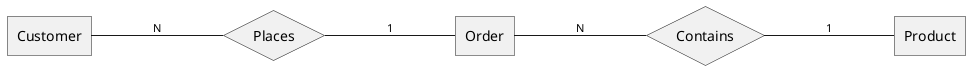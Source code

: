 @startchen
left to right direction



entity Customer {

}

entity Order {

}

entity Product {

}

relationship Places {

}

relationship Contains {

}

Customer -N- Places
Places -1- Order

Order -N- Contains
Contains -1- Product

@endchen